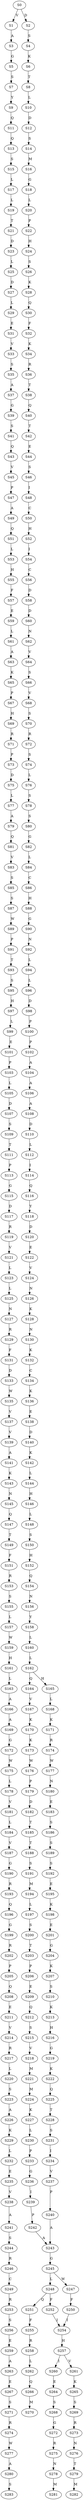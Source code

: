 strict digraph  {
	S0 -> S1 [ label = V ];
	S0 -> S2 [ label = D ];
	S1 -> S3 [ label = A ];
	S2 -> S4 [ label = S ];
	S3 -> S5 [ label = G ];
	S4 -> S6 [ label = K ];
	S5 -> S7 [ label = S ];
	S6 -> S8 [ label = T ];
	S7 -> S9 [ label = Y ];
	S8 -> S10 [ label = L ];
	S9 -> S11 [ label = Q ];
	S10 -> S12 [ label = D ];
	S11 -> S13 [ label = Q ];
	S12 -> S14 [ label = S ];
	S13 -> S15 [ label = S ];
	S14 -> S16 [ label = M ];
	S15 -> S17 [ label = L ];
	S16 -> S18 [ label = G ];
	S17 -> S19 [ label = L ];
	S18 -> S20 [ label = L ];
	S19 -> S21 [ label = T ];
	S20 -> S22 [ label = P ];
	S21 -> S23 [ label = D ];
	S22 -> S24 [ label = H ];
	S23 -> S25 [ label = L ];
	S24 -> S26 [ label = S ];
	S25 -> S27 [ label = D ];
	S26 -> S28 [ label = K ];
	S27 -> S29 [ label = L ];
	S28 -> S30 [ label = Q ];
	S29 -> S31 [ label = E ];
	S30 -> S32 [ label = F ];
	S31 -> S33 [ label = V ];
	S32 -> S34 [ label = K ];
	S33 -> S35 [ label = S ];
	S34 -> S36 [ label = R ];
	S35 -> S37 [ label = A ];
	S36 -> S38 [ label = T ];
	S37 -> S39 [ label = G ];
	S38 -> S40 [ label = Q ];
	S39 -> S41 [ label = S ];
	S40 -> S42 [ label = T ];
	S41 -> S43 [ label = Q ];
	S42 -> S44 [ label = E ];
	S43 -> S45 [ label = V ];
	S44 -> S46 [ label = S ];
	S45 -> S47 [ label = P ];
	S46 -> S48 [ label = I ];
	S47 -> S49 [ label = A ];
	S48 -> S50 [ label = C ];
	S49 -> S51 [ label = Q ];
	S50 -> S52 [ label = H ];
	S51 -> S53 [ label = L ];
	S52 -> S54 [ label = I ];
	S53 -> S55 [ label = H ];
	S54 -> S56 [ label = C ];
	S55 -> S57 [ label = F ];
	S56 -> S58 [ label = D ];
	S57 -> S59 [ label = E ];
	S58 -> S60 [ label = D ];
	S59 -> S61 [ label = L ];
	S60 -> S62 [ label = N ];
	S61 -> S63 [ label = A ];
	S62 -> S64 [ label = V ];
	S63 -> S65 [ label = K ];
	S64 -> S66 [ label = S ];
	S65 -> S67 [ label = P ];
	S66 -> S68 [ label = V ];
	S67 -> S69 [ label = H ];
	S68 -> S70 [ label = S ];
	S69 -> S71 [ label = R ];
	S70 -> S72 [ label = R ];
	S71 -> S73 [ label = P ];
	S72 -> S74 [ label = S ];
	S73 -> S75 [ label = D ];
	S74 -> S76 [ label = L ];
	S75 -> S77 [ label = L ];
	S76 -> S78 [ label = S ];
	S77 -> S79 [ label = A ];
	S78 -> S80 [ label = S ];
	S79 -> S81 [ label = Q ];
	S80 -> S82 [ label = G ];
	S81 -> S83 [ label = V ];
	S82 -> S84 [ label = L ];
	S83 -> S85 [ label = S ];
	S84 -> S86 [ label = C ];
	S85 -> S87 [ label = S ];
	S86 -> S88 [ label = H ];
	S87 -> S89 [ label = W ];
	S88 -> S90 [ label = G ];
	S89 -> S91 [ label = P ];
	S90 -> S92 [ label = N ];
	S91 -> S93 [ label = T ];
	S92 -> S94 [ label = L ];
	S93 -> S95 [ label = S ];
	S94 -> S96 [ label = L ];
	S95 -> S97 [ label = H ];
	S96 -> S98 [ label = D ];
	S97 -> S99 [ label = L ];
	S98 -> S100 [ label = P ];
	S99 -> S101 [ label = E ];
	S100 -> S102 [ label = P ];
	S101 -> S103 [ label = P ];
	S102 -> S104 [ label = A ];
	S103 -> S105 [ label = L ];
	S104 -> S106 [ label = A ];
	S105 -> S107 [ label = D ];
	S106 -> S108 [ label = A ];
	S107 -> S109 [ label = S ];
	S108 -> S110 [ label = D ];
	S109 -> S111 [ label = T ];
	S110 -> S112 [ label = L ];
	S111 -> S113 [ label = P ];
	S112 -> S114 [ label = I ];
	S113 -> S115 [ label = G ];
	S114 -> S116 [ label = Q ];
	S115 -> S117 [ label = D ];
	S116 -> S118 [ label = Y ];
	S117 -> S119 [ label = R ];
	S118 -> S120 [ label = D ];
	S119 -> S121 [ label = V ];
	S120 -> S122 [ label = E ];
	S121 -> S123 [ label = L ];
	S122 -> S124 [ label = V ];
	S123 -> S125 [ label = L ];
	S124 -> S126 [ label = N ];
	S125 -> S127 [ label = N ];
	S126 -> S128 [ label = K ];
	S127 -> S129 [ label = R ];
	S128 -> S130 [ label = N ];
	S129 -> S131 [ label = F ];
	S130 -> S132 [ label = K ];
	S131 -> S133 [ label = D ];
	S132 -> S134 [ label = C ];
	S133 -> S135 [ label = W ];
	S134 -> S136 [ label = K ];
	S135 -> S137 [ label = V ];
	S136 -> S138 [ label = E ];
	S137 -> S139 [ label = V ];
	S138 -> S140 [ label = D ];
	S139 -> S141 [ label = A ];
	S140 -> S142 [ label = K ];
	S141 -> S143 [ label = K ];
	S142 -> S144 [ label = L ];
	S143 -> S145 [ label = N ];
	S144 -> S146 [ label = H ];
	S145 -> S147 [ label = Q ];
	S146 -> S148 [ label = L ];
	S147 -> S149 [ label = T ];
	S148 -> S150 [ label = S ];
	S149 -> S151 [ label = F ];
	S150 -> S152 [ label = H ];
	S151 -> S153 [ label = R ];
	S152 -> S154 [ label = Q ];
	S153 -> S155 [ label = S ];
	S154 -> S156 [ label = N ];
	S155 -> S157 [ label = L ];
	S156 -> S158 [ label = Y ];
	S157 -> S159 [ label = W ];
	S158 -> S160 [ label = L ];
	S159 -> S161 [ label = H ];
	S160 -> S162 [ label = L ];
	S161 -> S163 [ label = L ];
	S162 -> S164 [ label = Q ];
	S162 -> S165 [ label = H ];
	S163 -> S166 [ label = A ];
	S164 -> S167 [ label = V ];
	S165 -> S168 [ label = L ];
	S166 -> S169 [ label = A ];
	S167 -> S170 [ label = K ];
	S168 -> S171 [ label = K ];
	S169 -> S172 [ label = G ];
	S170 -> S173 [ label = K ];
	S171 -> S174 [ label = R ];
	S172 -> S175 [ label = W ];
	S173 -> S176 [ label = W ];
	S174 -> S177 [ label = W ];
	S175 -> S178 [ label = L ];
	S176 -> S179 [ label = P ];
	S177 -> S180 [ label = N ];
	S178 -> S181 [ label = V ];
	S179 -> S182 [ label = D ];
	S180 -> S183 [ label = E ];
	S181 -> S184 [ label = L ];
	S182 -> S185 [ label = T ];
	S183 -> S186 [ label = S ];
	S184 -> S187 [ label = V ];
	S185 -> S188 [ label = T ];
	S186 -> S189 [ label = S ];
	S187 -> S190 [ label = G ];
	S188 -> S191 [ label = S ];
	S189 -> S192 [ label = S ];
	S190 -> S193 [ label = R ];
	S191 -> S194 [ label = M ];
	S192 -> S195 [ label = E ];
	S193 -> S196 [ label = Q ];
	S194 -> S197 [ label = L ];
	S195 -> S198 [ label = K ];
	S196 -> S199 [ label = G ];
	S197 -> S200 [ label = S ];
	S198 -> S201 [ label = E ];
	S199 -> S202 [ label = R ];
	S200 -> S203 [ label = T ];
	S201 -> S204 [ label = G ];
	S202 -> S205 [ label = P ];
	S203 -> S206 [ label = P ];
	S204 -> S207 [ label = K ];
	S205 -> S208 [ label = Q ];
	S206 -> S209 [ label = E ];
	S207 -> S210 [ label = S ];
	S208 -> S211 [ label = E ];
	S209 -> S212 [ label = Q ];
	S210 -> S213 [ label = K ];
	S211 -> S214 [ label = V ];
	S212 -> S215 [ label = S ];
	S213 -> S216 [ label = H ];
	S214 -> S217 [ label = R ];
	S215 -> S218 [ label = V ];
	S216 -> S219 [ label = G ];
	S217 -> S220 [ label = L ];
	S218 -> S221 [ label = M ];
	S219 -> S222 [ label = K ];
	S220 -> S223 [ label = S ];
	S221 -> S224 [ label = M ];
	S222 -> S225 [ label = Q ];
	S223 -> S226 [ label = A ];
	S224 -> S227 [ label = K ];
	S225 -> S228 [ label = T ];
	S226 -> S229 [ label = K ];
	S227 -> S230 [ label = L ];
	S228 -> S231 [ label = S ];
	S229 -> S232 [ label = L ];
	S230 -> S233 [ label = P ];
	S231 -> S234 [ label = I ];
	S232 -> S235 [ label = E ];
	S233 -> S236 [ label = G ];
	S234 -> S237 [ label = V ];
	S235 -> S238 [ label = V ];
	S236 -> S239 [ label = I ];
	S237 -> S240 [ label = P ];
	S238 -> S241 [ label = A ];
	S239 -> S242 [ label = P ];
	S240 -> S243 [ label = A ];
	S241 -> S244 [ label = S ];
	S242 -> S243 [ label = A ];
	S243 -> S245 [ label = G ];
	S244 -> S246 [ label = R ];
	S245 -> S247 [ label = W ];
	S245 -> S248 [ label = L ];
	S246 -> S249 [ label = C ];
	S247 -> S250 [ label = F ];
	S248 -> S251 [ label = Q ];
	S248 -> S252 [ label = F ];
	S249 -> S253 [ label = R ];
	S250 -> S254 [ label = I ];
	S251 -> S255 [ label = F ];
	S252 -> S254 [ label = I ];
	S253 -> S256 [ label = S ];
	S254 -> S257 [ label = H ];
	S255 -> S258 [ label = R ];
	S256 -> S259 [ label = E ];
	S257 -> S260 [ label = I ];
	S257 -> S261 [ label = V ];
	S258 -> S262 [ label = L ];
	S259 -> S263 [ label = A ];
	S260 -> S264 [ label = E ];
	S261 -> S265 [ label = K ];
	S262 -> S266 [ label = Q ];
	S263 -> S267 [ label = E ];
	S264 -> S268 [ label = S ];
	S265 -> S269 [ label = S ];
	S266 -> S270 [ label = M ];
	S267 -> S271 [ label = S ];
	S268 -> S272 [ label = G ];
	S269 -> S273 [ label = R ];
	S271 -> S274 [ label = R ];
	S272 -> S275 [ label = R ];
	S273 -> S276 [ label = N ];
	S274 -> S277 [ label = W ];
	S275 -> S278 [ label = N ];
	S276 -> S279 [ label = T ];
	S277 -> S280 [ label = A ];
	S278 -> S281 [ label = M ];
	S279 -> S282 [ label = M ];
	S280 -> S283 [ label = S ];
}
